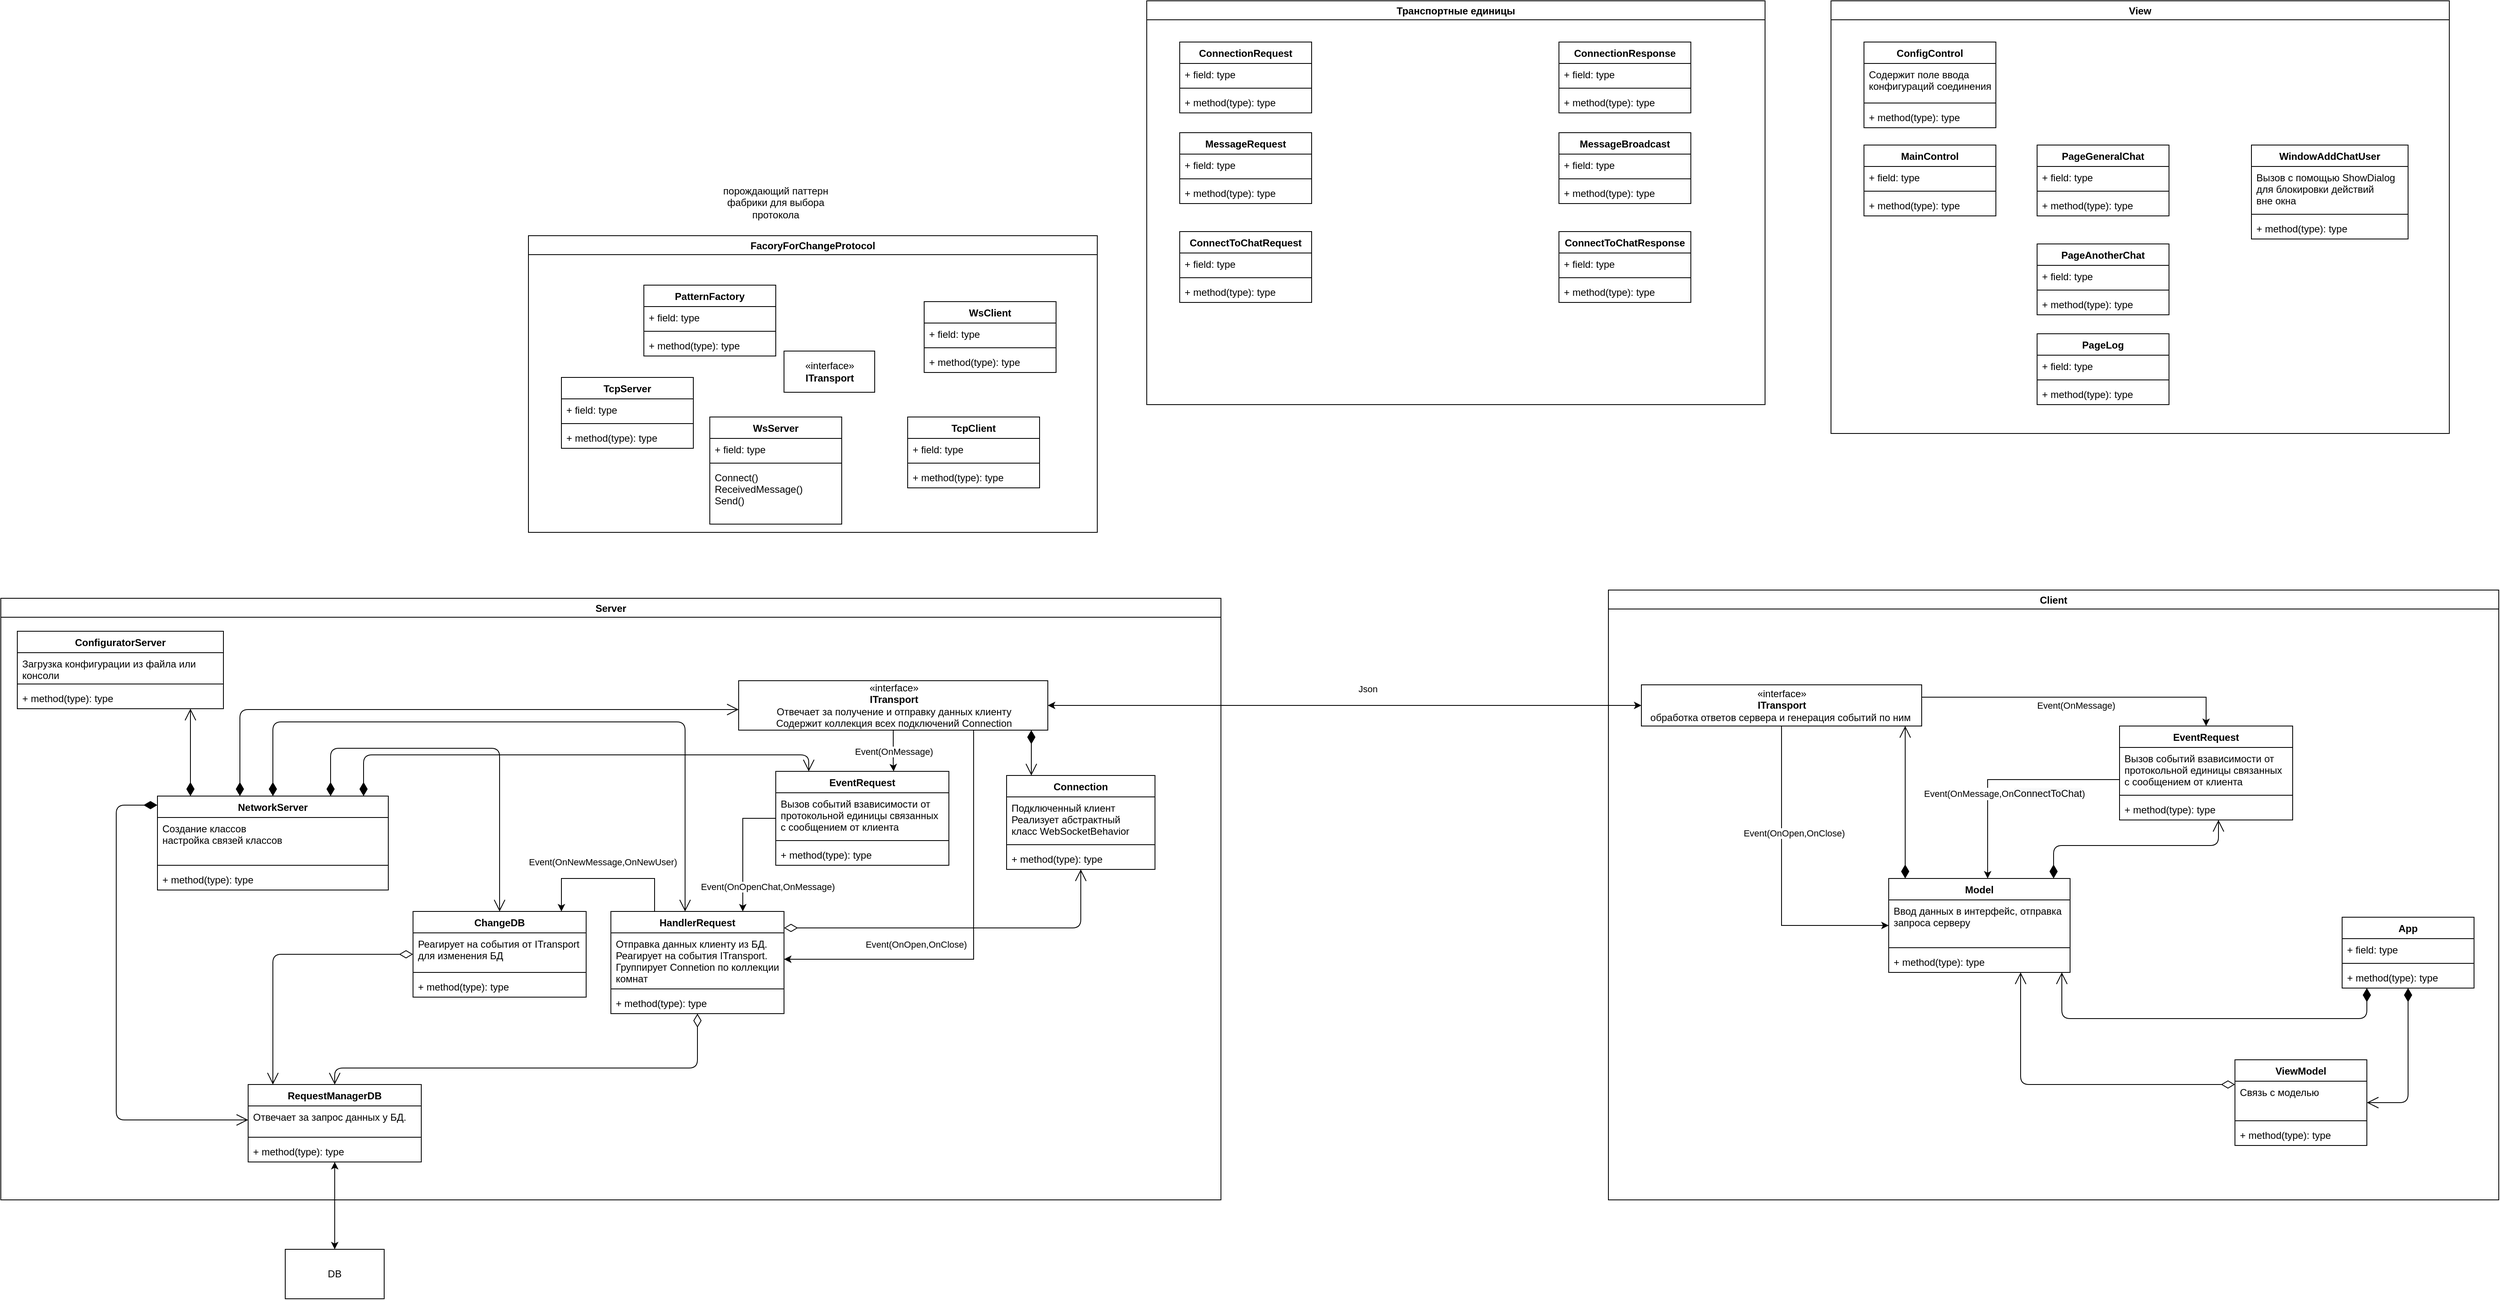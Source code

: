 <mxfile version="13.7.9" type="device"><diagram id="jse17iVmVhBiefRwXNWF" name="Page-1"><mxGraphModel dx="2978" dy="1716" grid="1" gridSize="10" guides="1" tooltips="1" connect="1" arrows="1" fold="1" page="1" pageScale="1" pageWidth="850" pageHeight="1100" math="0" shadow="0"><root><mxCell id="0"/><mxCell id="1" parent="0"/><mxCell id="Xx_1zSFex9UAp5-x8c1F-37" value="Server" style="swimlane;" parent="1" vertex="1"><mxGeometry x="-1000" y="-120" width="1480" height="730" as="geometry"/></mxCell><mxCell id="-w2Rr8TFvoVWW7aLAeK2-1" value="ConfiguratorServer" style="swimlane;fontStyle=1;align=center;verticalAlign=top;childLayout=stackLayout;horizontal=1;startSize=26;horizontalStack=0;resizeParent=1;resizeParentMax=0;resizeLast=0;collapsible=1;marginBottom=0;" parent="Xx_1zSFex9UAp5-x8c1F-37" vertex="1"><mxGeometry x="20" y="40" width="250" height="94" as="geometry"/></mxCell><mxCell id="-w2Rr8TFvoVWW7aLAeK2-2" value="Загрузка конфигурации из файла или &#10;консоли" style="text;strokeColor=none;fillColor=none;align=left;verticalAlign=top;spacingLeft=4;spacingRight=4;overflow=hidden;rotatable=0;points=[[0,0.5],[1,0.5]];portConstraint=eastwest;" parent="-w2Rr8TFvoVWW7aLAeK2-1" vertex="1"><mxGeometry y="26" width="250" height="34" as="geometry"/></mxCell><mxCell id="-w2Rr8TFvoVWW7aLAeK2-3" value="" style="line;strokeWidth=1;fillColor=none;align=left;verticalAlign=middle;spacingTop=-1;spacingLeft=3;spacingRight=3;rotatable=0;labelPosition=right;points=[];portConstraint=eastwest;" parent="-w2Rr8TFvoVWW7aLAeK2-1" vertex="1"><mxGeometry y="60" width="250" height="8" as="geometry"/></mxCell><mxCell id="-w2Rr8TFvoVWW7aLAeK2-4" value="+ method(type): type" style="text;strokeColor=none;fillColor=none;align=left;verticalAlign=top;spacingLeft=4;spacingRight=4;overflow=hidden;rotatable=0;points=[[0,0.5],[1,0.5]];portConstraint=eastwest;" parent="-w2Rr8TFvoVWW7aLAeK2-1" vertex="1"><mxGeometry y="68" width="250" height="26" as="geometry"/></mxCell><mxCell id="-w2Rr8TFvoVWW7aLAeK2-32" value="Connection" style="swimlane;fontStyle=1;align=center;verticalAlign=top;childLayout=stackLayout;horizontal=1;startSize=26;horizontalStack=0;resizeParent=1;resizeParentMax=0;resizeLast=0;collapsible=1;marginBottom=0;" parent="Xx_1zSFex9UAp5-x8c1F-37" vertex="1"><mxGeometry x="1220" y="215" width="180" height="114" as="geometry"/></mxCell><mxCell id="-w2Rr8TFvoVWW7aLAeK2-33" value="Подключенный клиент&#10;Реализует абстрактный &#10;класс WebSocketBehavior" style="text;strokeColor=none;fillColor=none;align=left;verticalAlign=top;spacingLeft=4;spacingRight=4;overflow=hidden;rotatable=0;points=[[0,0.5],[1,0.5]];portConstraint=eastwest;" parent="-w2Rr8TFvoVWW7aLAeK2-32" vertex="1"><mxGeometry y="26" width="180" height="54" as="geometry"/></mxCell><mxCell id="-w2Rr8TFvoVWW7aLAeK2-34" value="" style="line;strokeWidth=1;fillColor=none;align=left;verticalAlign=middle;spacingTop=-1;spacingLeft=3;spacingRight=3;rotatable=0;labelPosition=right;points=[];portConstraint=eastwest;" parent="-w2Rr8TFvoVWW7aLAeK2-32" vertex="1"><mxGeometry y="80" width="180" height="8" as="geometry"/></mxCell><mxCell id="-w2Rr8TFvoVWW7aLAeK2-35" value="+ method(type): type" style="text;strokeColor=none;fillColor=none;align=left;verticalAlign=top;spacingLeft=4;spacingRight=4;overflow=hidden;rotatable=0;points=[[0,0.5],[1,0.5]];portConstraint=eastwest;" parent="-w2Rr8TFvoVWW7aLAeK2-32" vertex="1"><mxGeometry y="88" width="180" height="26" as="geometry"/></mxCell><mxCell id="-w2Rr8TFvoVWW7aLAeK2-37" value="EventRequest" style="swimlane;fontStyle=1;align=center;verticalAlign=top;childLayout=stackLayout;horizontal=1;startSize=26;horizontalStack=0;resizeParent=1;resizeParentMax=0;resizeLast=0;collapsible=1;marginBottom=0;" parent="Xx_1zSFex9UAp5-x8c1F-37" vertex="1"><mxGeometry x="940" y="210" width="210" height="114" as="geometry"/></mxCell><mxCell id="-w2Rr8TFvoVWW7aLAeK2-38" value="Вызов событий взависимости от&#10;протокольной единицы связанных&#10;с сообщением от клиента" style="text;strokeColor=none;fillColor=none;align=left;verticalAlign=top;spacingLeft=4;spacingRight=4;overflow=hidden;rotatable=0;points=[[0,0.5],[1,0.5]];portConstraint=eastwest;" parent="-w2Rr8TFvoVWW7aLAeK2-37" vertex="1"><mxGeometry y="26" width="210" height="54" as="geometry"/></mxCell><mxCell id="-w2Rr8TFvoVWW7aLAeK2-39" value="" style="line;strokeWidth=1;fillColor=none;align=left;verticalAlign=middle;spacingTop=-1;spacingLeft=3;spacingRight=3;rotatable=0;labelPosition=right;points=[];portConstraint=eastwest;" parent="-w2Rr8TFvoVWW7aLAeK2-37" vertex="1"><mxGeometry y="80" width="210" height="8" as="geometry"/></mxCell><mxCell id="-w2Rr8TFvoVWW7aLAeK2-40" value="+ method(type): type" style="text;strokeColor=none;fillColor=none;align=left;verticalAlign=top;spacingLeft=4;spacingRight=4;overflow=hidden;rotatable=0;points=[[0,0.5],[1,0.5]];portConstraint=eastwest;" parent="-w2Rr8TFvoVWW7aLAeK2-37" vertex="1"><mxGeometry y="88" width="210" height="26" as="geometry"/></mxCell><mxCell id="Xx_1zSFex9UAp5-x8c1F-51" value="NetworkServer" style="swimlane;fontStyle=1;align=center;verticalAlign=top;childLayout=stackLayout;horizontal=1;startSize=26;horizontalStack=0;resizeParent=1;resizeParentMax=0;resizeLast=0;collapsible=1;marginBottom=0;" parent="Xx_1zSFex9UAp5-x8c1F-37" vertex="1"><mxGeometry x="190" y="240" width="280" height="114" as="geometry"/></mxCell><mxCell id="Xx_1zSFex9UAp5-x8c1F-52" value="Создание классов&#10;настройка связей классов" style="text;strokeColor=none;fillColor=none;align=left;verticalAlign=top;spacingLeft=4;spacingRight=4;overflow=hidden;rotatable=0;points=[[0,0.5],[1,0.5]];portConstraint=eastwest;" parent="Xx_1zSFex9UAp5-x8c1F-51" vertex="1"><mxGeometry y="26" width="280" height="54" as="geometry"/></mxCell><mxCell id="Xx_1zSFex9UAp5-x8c1F-53" value="" style="line;strokeWidth=1;fillColor=none;align=left;verticalAlign=middle;spacingTop=-1;spacingLeft=3;spacingRight=3;rotatable=0;labelPosition=right;points=[];portConstraint=eastwest;" parent="Xx_1zSFex9UAp5-x8c1F-51" vertex="1"><mxGeometry y="80" width="280" height="8" as="geometry"/></mxCell><mxCell id="Xx_1zSFex9UAp5-x8c1F-54" value="+ method(type): type" style="text;strokeColor=none;fillColor=none;align=left;verticalAlign=top;spacingLeft=4;spacingRight=4;overflow=hidden;rotatable=0;points=[[0,0.5],[1,0.5]];portConstraint=eastwest;" parent="Xx_1zSFex9UAp5-x8c1F-51" vertex="1"><mxGeometry y="88" width="280" height="26" as="geometry"/></mxCell><mxCell id="DeAmgJyLJ6oGBZ568xcS-81" value="Event(OnNewMessage,OnNewUser)" style="edgeStyle=orthogonalEdgeStyle;rounded=0;orthogonalLoop=1;jettySize=auto;html=1;" parent="Xx_1zSFex9UAp5-x8c1F-37" source="zUC1sr2OOhzAdwgwk2Mr-27" target="zUC1sr2OOhzAdwgwk2Mr-1" edge="1"><mxGeometry x="0.067" y="-20" relative="1" as="geometry"><mxPoint x="770" y="370" as="sourcePoint"/><Array as="points"><mxPoint x="793" y="340"/><mxPoint x="680" y="340"/></Array><mxPoint as="offset"/></mxGeometry></mxCell><mxCell id="zUC1sr2OOhzAdwgwk2Mr-27" value="HandlerRequest&#10;" style="swimlane;fontStyle=1;align=center;verticalAlign=top;childLayout=stackLayout;horizontal=1;startSize=26;horizontalStack=0;resizeParent=1;resizeParentMax=0;resizeLast=0;collapsible=1;marginBottom=0;" parent="Xx_1zSFex9UAp5-x8c1F-37" vertex="1"><mxGeometry x="740" y="380" width="210" height="124" as="geometry"/></mxCell><mxCell id="zUC1sr2OOhzAdwgwk2Mr-28" value="Отправка данных клиенту из БД. &#10;Реагирует на события ITransport.&#10;Группирует Connetion по коллекции&#10;комнат" style="text;strokeColor=none;fillColor=none;align=left;verticalAlign=top;spacingLeft=4;spacingRight=4;overflow=hidden;rotatable=0;points=[[0,0.5],[1,0.5]];portConstraint=eastwest;" parent="zUC1sr2OOhzAdwgwk2Mr-27" vertex="1"><mxGeometry y="26" width="210" height="64" as="geometry"/></mxCell><mxCell id="zUC1sr2OOhzAdwgwk2Mr-29" value="" style="line;strokeWidth=1;fillColor=none;align=left;verticalAlign=middle;spacingTop=-1;spacingLeft=3;spacingRight=3;rotatable=0;labelPosition=right;points=[];portConstraint=eastwest;" parent="zUC1sr2OOhzAdwgwk2Mr-27" vertex="1"><mxGeometry y="90" width="210" height="8" as="geometry"/></mxCell><mxCell id="zUC1sr2OOhzAdwgwk2Mr-30" value="+ method(type): type" style="text;strokeColor=none;fillColor=none;align=left;verticalAlign=top;spacingLeft=4;spacingRight=4;overflow=hidden;rotatable=0;points=[[0,0.5],[1,0.5]];portConstraint=eastwest;" parent="zUC1sr2OOhzAdwgwk2Mr-27" vertex="1"><mxGeometry y="98" width="210" height="26" as="geometry"/></mxCell><mxCell id="zUC1sr2OOhzAdwgwk2Mr-1" value="ChangeDB" style="swimlane;fontStyle=1;align=center;verticalAlign=top;childLayout=stackLayout;horizontal=1;startSize=26;horizontalStack=0;resizeParent=1;resizeParentMax=0;resizeLast=0;collapsible=1;marginBottom=0;" parent="Xx_1zSFex9UAp5-x8c1F-37" vertex="1"><mxGeometry x="500" y="380" width="210" height="104" as="geometry"><mxRectangle x="60" y="160" width="100" height="26" as="alternateBounds"/></mxGeometry></mxCell><mxCell id="zUC1sr2OOhzAdwgwk2Mr-2" value="Реагирует на события от ITransport&#10;для изменения БД" style="text;strokeColor=none;fillColor=none;align=left;verticalAlign=top;spacingLeft=4;spacingRight=4;overflow=hidden;rotatable=0;points=[[0,0.5],[1,0.5]];portConstraint=eastwest;" parent="zUC1sr2OOhzAdwgwk2Mr-1" vertex="1"><mxGeometry y="26" width="210" height="44" as="geometry"/></mxCell><mxCell id="zUC1sr2OOhzAdwgwk2Mr-3" value="" style="line;strokeWidth=1;fillColor=none;align=left;verticalAlign=middle;spacingTop=-1;spacingLeft=3;spacingRight=3;rotatable=0;labelPosition=right;points=[];portConstraint=eastwest;" parent="zUC1sr2OOhzAdwgwk2Mr-1" vertex="1"><mxGeometry y="70" width="210" height="8" as="geometry"/></mxCell><mxCell id="zUC1sr2OOhzAdwgwk2Mr-4" value="+ method(type): type" style="text;strokeColor=none;fillColor=none;align=left;verticalAlign=top;spacingLeft=4;spacingRight=4;overflow=hidden;rotatable=0;points=[[0,0.5],[1,0.5]];portConstraint=eastwest;" parent="zUC1sr2OOhzAdwgwk2Mr-1" vertex="1"><mxGeometry y="78" width="210" height="26" as="geometry"/></mxCell><mxCell id="Xx_1zSFex9UAp5-x8c1F-33" value="RequestManagerDB" style="swimlane;fontStyle=1;align=center;verticalAlign=top;childLayout=stackLayout;horizontal=1;startSize=26;horizontalStack=0;resizeParent=1;resizeParentMax=0;resizeLast=0;collapsible=1;marginBottom=0;" parent="Xx_1zSFex9UAp5-x8c1F-37" vertex="1"><mxGeometry x="300" y="590" width="210" height="94" as="geometry"/></mxCell><mxCell id="Xx_1zSFex9UAp5-x8c1F-34" value="Отвечает за запрос данных у БД." style="text;strokeColor=none;fillColor=none;align=left;verticalAlign=top;spacingLeft=4;spacingRight=4;overflow=hidden;rotatable=0;points=[[0,0.5],[1,0.5]];portConstraint=eastwest;" parent="Xx_1zSFex9UAp5-x8c1F-33" vertex="1"><mxGeometry y="26" width="210" height="34" as="geometry"/></mxCell><mxCell id="Xx_1zSFex9UAp5-x8c1F-35" value="" style="line;strokeWidth=1;fillColor=none;align=left;verticalAlign=middle;spacingTop=-1;spacingLeft=3;spacingRight=3;rotatable=0;labelPosition=right;points=[];portConstraint=eastwest;" parent="Xx_1zSFex9UAp5-x8c1F-33" vertex="1"><mxGeometry y="60" width="210" height="8" as="geometry"/></mxCell><mxCell id="Xx_1zSFex9UAp5-x8c1F-36" value="+ method(type): type" style="text;strokeColor=none;fillColor=none;align=left;verticalAlign=top;spacingLeft=4;spacingRight=4;overflow=hidden;rotatable=0;points=[[0,0.5],[1,0.5]];portConstraint=eastwest;" parent="Xx_1zSFex9UAp5-x8c1F-33" vertex="1"><mxGeometry y="68" width="210" height="26" as="geometry"/></mxCell><mxCell id="DeAmgJyLJ6oGBZ568xcS-78" value="Event(OnOpen,OnClose)" style="edgeStyle=orthogonalEdgeStyle;rounded=0;orthogonalLoop=1;jettySize=auto;html=1;" parent="Xx_1zSFex9UAp5-x8c1F-37" source="zUC1sr2OOhzAdwgwk2Mr-25" target="zUC1sr2OOhzAdwgwk2Mr-28" edge="1"><mxGeometry x="0.024" y="-70" relative="1" as="geometry"><mxPoint x="1176" y="210" as="sourcePoint"/><Array as="points"><mxPoint x="1180" y="438"/></Array><mxPoint as="offset"/></mxGeometry></mxCell><mxCell id="DeAmgJyLJ6oGBZ568xcS-82" value="Event(OnMessage)" style="edgeStyle=orthogonalEdgeStyle;rounded=0;orthogonalLoop=1;jettySize=auto;html=1;" parent="Xx_1zSFex9UAp5-x8c1F-37" source="zUC1sr2OOhzAdwgwk2Mr-25" target="-w2Rr8TFvoVWW7aLAeK2-37" edge="1"><mxGeometry relative="1" as="geometry"><mxPoint x="1090" y="185" as="sourcePoint"/><Array as="points"><mxPoint x="1083" y="200"/><mxPoint x="1083" y="200"/></Array></mxGeometry></mxCell><mxCell id="zUC1sr2OOhzAdwgwk2Mr-25" value="«interface»&lt;br&gt;&lt;b&gt;ITransport&lt;br&gt;&lt;/b&gt;Отвечает за получение и отправку данных клиенту&lt;br&gt;Содержит коллекция всех подключений Connection" style="html=1;" parent="Xx_1zSFex9UAp5-x8c1F-37" vertex="1"><mxGeometry x="895" y="100" width="375" height="60" as="geometry"/></mxCell><mxCell id="tzjQvnnf768sTt3wcMnn-1" value="" style="endArrow=open;html=1;endSize=12;startArrow=diamondThin;startSize=14;startFill=1;edgeStyle=orthogonalEdgeStyle;align=left;verticalAlign=bottom;" parent="Xx_1zSFex9UAp5-x8c1F-37" source="Xx_1zSFex9UAp5-x8c1F-51" target="zUC1sr2OOhzAdwgwk2Mr-27" edge="1"><mxGeometry x="-1" y="3" relative="1" as="geometry"><mxPoint x="925" y="160" as="sourcePoint"/><mxPoint x="600" y="310" as="targetPoint"/><Array as="points"><mxPoint x="330" y="150"/><mxPoint x="830" y="150"/></Array></mxGeometry></mxCell><mxCell id="tzjQvnnf768sTt3wcMnn-5" value="" style="endArrow=open;html=1;endSize=12;startArrow=diamondThin;startSize=14;startFill=1;edgeStyle=orthogonalEdgeStyle;align=left;verticalAlign=bottom;" parent="Xx_1zSFex9UAp5-x8c1F-37" source="Xx_1zSFex9UAp5-x8c1F-51" target="zUC1sr2OOhzAdwgwk2Mr-1" edge="1"><mxGeometry x="-0.081" y="-18" relative="1" as="geometry"><mxPoint x="349" y="230" as="sourcePoint"/><mxPoint x="600" y="345" as="targetPoint"/><Array as="points"><mxPoint x="400" y="182"/><mxPoint x="605" y="182"/></Array><mxPoint as="offset"/></mxGeometry></mxCell><mxCell id="tzjQvnnf768sTt3wcMnn-7" value="" style="endArrow=open;html=1;endSize=12;startArrow=diamondThin;startSize=14;startFill=0;edgeStyle=orthogonalEdgeStyle;align=left;verticalAlign=bottom;" parent="Xx_1zSFex9UAp5-x8c1F-37" source="zUC1sr2OOhzAdwgwk2Mr-1" target="Xx_1zSFex9UAp5-x8c1F-33" edge="1"><mxGeometry x="-1" y="3" relative="1" as="geometry"><mxPoint x="298" y="550" as="sourcePoint"/><mxPoint x="740" y="380" as="targetPoint"/><Array as="points"><mxPoint x="330" y="432"/></Array></mxGeometry></mxCell><mxCell id="tzjQvnnf768sTt3wcMnn-8" value="" style="endArrow=open;html=1;endSize=12;startArrow=diamondThin;startSize=14;startFill=0;edgeStyle=orthogonalEdgeStyle;align=left;verticalAlign=bottom;" parent="Xx_1zSFex9UAp5-x8c1F-37" source="zUC1sr2OOhzAdwgwk2Mr-27" target="Xx_1zSFex9UAp5-x8c1F-33" edge="1"><mxGeometry x="-1" y="3" relative="1" as="geometry"><mxPoint x="1250" y="360" as="sourcePoint"/><mxPoint x="530" y="520" as="targetPoint"/><Array as="points"><mxPoint x="845" y="570"/><mxPoint x="405" y="570"/></Array></mxGeometry></mxCell><mxCell id="-w2Rr8TFvoVWW7aLAeK2-5" value="" style="endArrow=open;html=1;endSize=12;startArrow=diamondThin;startSize=14;startFill=1;edgeStyle=orthogonalEdgeStyle;align=left;verticalAlign=bottom;" parent="Xx_1zSFex9UAp5-x8c1F-37" source="Xx_1zSFex9UAp5-x8c1F-51" target="-w2Rr8TFvoVWW7aLAeK2-1" edge="1"><mxGeometry x="-1" y="3" relative="1" as="geometry"><mxPoint x="130" y="180" as="sourcePoint"/><mxPoint x="160" y="180" as="targetPoint"/><Array as="points"><mxPoint x="230" y="200"/><mxPoint x="230" y="200"/></Array></mxGeometry></mxCell><mxCell id="-w2Rr8TFvoVWW7aLAeK2-9" value="" style="endArrow=open;html=1;endSize=12;startArrow=diamondThin;startSize=14;startFill=1;edgeStyle=orthogonalEdgeStyle;align=left;verticalAlign=bottom;" parent="Xx_1zSFex9UAp5-x8c1F-37" source="Xx_1zSFex9UAp5-x8c1F-51" target="zUC1sr2OOhzAdwgwk2Mr-25" edge="1"><mxGeometry x="-1" y="3" relative="1" as="geometry"><mxPoint x="550" y="110" as="sourcePoint"/><mxPoint x="810" y="120" as="targetPoint"/><Array as="points"><mxPoint x="290" y="135"/></Array></mxGeometry></mxCell><mxCell id="-w2Rr8TFvoVWW7aLAeK2-10" value="" style="endArrow=open;html=1;endSize=12;startArrow=diamondThin;startSize=14;startFill=1;edgeStyle=orthogonalEdgeStyle;align=left;verticalAlign=bottom;entryX=0;entryY=0.5;entryDx=0;entryDy=0;" parent="Xx_1zSFex9UAp5-x8c1F-37" source="Xx_1zSFex9UAp5-x8c1F-51" target="Xx_1zSFex9UAp5-x8c1F-34" edge="1"><mxGeometry x="-1" y="3" relative="1" as="geometry"><mxPoint x="120" y="210" as="sourcePoint"/><mxPoint x="430" y="370" as="targetPoint"/><Array as="points"><mxPoint x="140" y="251"/><mxPoint x="140" y="633"/></Array></mxGeometry></mxCell><mxCell id="-w2Rr8TFvoVWW7aLAeK2-42" value="" style="endArrow=open;html=1;endSize=12;startArrow=diamondThin;startSize=14;startFill=1;edgeStyle=orthogonalEdgeStyle;align=left;verticalAlign=bottom;" parent="Xx_1zSFex9UAp5-x8c1F-37" source="Xx_1zSFex9UAp5-x8c1F-51" target="-w2Rr8TFvoVWW7aLAeK2-37" edge="1"><mxGeometry x="-1" y="3" relative="1" as="geometry"><mxPoint x="650" y="220" as="sourcePoint"/><mxPoint x="810" y="220" as="targetPoint"/><Array as="points"><mxPoint x="440" y="190"/><mxPoint x="980" y="190"/></Array></mxGeometry></mxCell><mxCell id="-w2Rr8TFvoVWW7aLAeK2-43" value="" style="endArrow=open;html=1;endSize=12;startArrow=diamondThin;startSize=14;startFill=1;edgeStyle=orthogonalEdgeStyle;align=left;verticalAlign=bottom;" parent="Xx_1zSFex9UAp5-x8c1F-37" source="zUC1sr2OOhzAdwgwk2Mr-25" target="-w2Rr8TFvoVWW7aLAeK2-32" edge="1"><mxGeometry x="-1" y="3" relative="1" as="geometry"><mxPoint x="1000" y="340" as="sourcePoint"/><mxPoint x="1310" y="200" as="targetPoint"/><Array as="points"><mxPoint x="1250" y="190"/><mxPoint x="1250" y="190"/></Array></mxGeometry></mxCell><mxCell id="B8XiJwWMcWQTUmsNgJ9B-1" value="" style="endArrow=open;html=1;endSize=12;startArrow=diamondThin;startSize=14;startFill=0;edgeStyle=orthogonalEdgeStyle;align=left;verticalAlign=bottom;" parent="Xx_1zSFex9UAp5-x8c1F-37" source="zUC1sr2OOhzAdwgwk2Mr-27" target="-w2Rr8TFvoVWW7aLAeK2-32" edge="1"><mxGeometry x="-1" y="3" relative="1" as="geometry"><mxPoint x="1130" y="390" as="sourcePoint"/><mxPoint x="1290" y="390" as="targetPoint"/><Array as="points"><mxPoint x="1310" y="400"/></Array></mxGeometry></mxCell><mxCell id="DeAmgJyLJ6oGBZ568xcS-79" value="Event(OnOpenChat,OnMessage)" style="edgeStyle=orthogonalEdgeStyle;rounded=0;orthogonalLoop=1;jettySize=auto;html=1;" parent="Xx_1zSFex9UAp5-x8c1F-37" source="-w2Rr8TFvoVWW7aLAeK2-37" target="zUC1sr2OOhzAdwgwk2Mr-27" edge="1"><mxGeometry x="0.608" y="30" relative="1" as="geometry"><mxPoint x="920" y="300" as="sourcePoint"/><Array as="points"><mxPoint x="900" y="267"/></Array><mxPoint as="offset"/></mxGeometry></mxCell><mxCell id="Xx_1zSFex9UAp5-x8c1F-55" value="FacoryForChangeProtocol" style="swimlane;" parent="1" vertex="1"><mxGeometry x="-360" y="-560" width="690" height="360" as="geometry"/></mxCell><mxCell id="DeAmgJyLJ6oGBZ568xcS-56" value="WsClient" style="swimlane;fontStyle=1;align=center;verticalAlign=top;childLayout=stackLayout;horizontal=1;startSize=26;horizontalStack=0;resizeParent=1;resizeParentMax=0;resizeLast=0;collapsible=1;marginBottom=0;" parent="Xx_1zSFex9UAp5-x8c1F-55" vertex="1"><mxGeometry x="480" y="80" width="160" height="86" as="geometry"/></mxCell><mxCell id="DeAmgJyLJ6oGBZ568xcS-57" value="+ field: type" style="text;strokeColor=none;fillColor=none;align=left;verticalAlign=top;spacingLeft=4;spacingRight=4;overflow=hidden;rotatable=0;points=[[0,0.5],[1,0.5]];portConstraint=eastwest;" parent="DeAmgJyLJ6oGBZ568xcS-56" vertex="1"><mxGeometry y="26" width="160" height="26" as="geometry"/></mxCell><mxCell id="DeAmgJyLJ6oGBZ568xcS-58" value="" style="line;strokeWidth=1;fillColor=none;align=left;verticalAlign=middle;spacingTop=-1;spacingLeft=3;spacingRight=3;rotatable=0;labelPosition=right;points=[];portConstraint=eastwest;" parent="DeAmgJyLJ6oGBZ568xcS-56" vertex="1"><mxGeometry y="52" width="160" height="8" as="geometry"/></mxCell><mxCell id="DeAmgJyLJ6oGBZ568xcS-59" value="+ method(type): type" style="text;strokeColor=none;fillColor=none;align=left;verticalAlign=top;spacingLeft=4;spacingRight=4;overflow=hidden;rotatable=0;points=[[0,0.5],[1,0.5]];portConstraint=eastwest;" parent="DeAmgJyLJ6oGBZ568xcS-56" vertex="1"><mxGeometry y="60" width="160" height="26" as="geometry"/></mxCell><mxCell id="Xx_1zSFex9UAp5-x8c1F-47" value="PatternFactory" style="swimlane;fontStyle=1;align=center;verticalAlign=top;childLayout=stackLayout;horizontal=1;startSize=26;horizontalStack=0;resizeParent=1;resizeParentMax=0;resizeLast=0;collapsible=1;marginBottom=0;" parent="Xx_1zSFex9UAp5-x8c1F-55" vertex="1"><mxGeometry x="140" y="60" width="160" height="86" as="geometry"/></mxCell><mxCell id="Xx_1zSFex9UAp5-x8c1F-48" value="+ field: type" style="text;strokeColor=none;fillColor=none;align=left;verticalAlign=top;spacingLeft=4;spacingRight=4;overflow=hidden;rotatable=0;points=[[0,0.5],[1,0.5]];portConstraint=eastwest;" parent="Xx_1zSFex9UAp5-x8c1F-47" vertex="1"><mxGeometry y="26" width="160" height="26" as="geometry"/></mxCell><mxCell id="Xx_1zSFex9UAp5-x8c1F-49" value="" style="line;strokeWidth=1;fillColor=none;align=left;verticalAlign=middle;spacingTop=-1;spacingLeft=3;spacingRight=3;rotatable=0;labelPosition=right;points=[];portConstraint=eastwest;" parent="Xx_1zSFex9UAp5-x8c1F-47" vertex="1"><mxGeometry y="52" width="160" height="8" as="geometry"/></mxCell><mxCell id="Xx_1zSFex9UAp5-x8c1F-50" value="+ method(type): type" style="text;strokeColor=none;fillColor=none;align=left;verticalAlign=top;spacingLeft=4;spacingRight=4;overflow=hidden;rotatable=0;points=[[0,0.5],[1,0.5]];portConstraint=eastwest;" parent="Xx_1zSFex9UAp5-x8c1F-47" vertex="1"><mxGeometry y="60" width="160" height="26" as="geometry"/></mxCell><mxCell id="Xx_1zSFex9UAp5-x8c1F-43" value="TcpServer" style="swimlane;fontStyle=1;align=center;verticalAlign=top;childLayout=stackLayout;horizontal=1;startSize=26;horizontalStack=0;resizeParent=1;resizeParentMax=0;resizeLast=0;collapsible=1;marginBottom=0;" parent="Xx_1zSFex9UAp5-x8c1F-55" vertex="1"><mxGeometry x="40" y="172" width="160" height="86" as="geometry"/></mxCell><mxCell id="Xx_1zSFex9UAp5-x8c1F-44" value="+ field: type" style="text;strokeColor=none;fillColor=none;align=left;verticalAlign=top;spacingLeft=4;spacingRight=4;overflow=hidden;rotatable=0;points=[[0,0.5],[1,0.5]];portConstraint=eastwest;" parent="Xx_1zSFex9UAp5-x8c1F-43" vertex="1"><mxGeometry y="26" width="160" height="26" as="geometry"/></mxCell><mxCell id="Xx_1zSFex9UAp5-x8c1F-45" value="" style="line;strokeWidth=1;fillColor=none;align=left;verticalAlign=middle;spacingTop=-1;spacingLeft=3;spacingRight=3;rotatable=0;labelPosition=right;points=[];portConstraint=eastwest;" parent="Xx_1zSFex9UAp5-x8c1F-43" vertex="1"><mxGeometry y="52" width="160" height="8" as="geometry"/></mxCell><mxCell id="Xx_1zSFex9UAp5-x8c1F-46" value="+ method(type): type" style="text;strokeColor=none;fillColor=none;align=left;verticalAlign=top;spacingLeft=4;spacingRight=4;overflow=hidden;rotatable=0;points=[[0,0.5],[1,0.5]];portConstraint=eastwest;" parent="Xx_1zSFex9UAp5-x8c1F-43" vertex="1"><mxGeometry y="60" width="160" height="26" as="geometry"/></mxCell><mxCell id="Xx_1zSFex9UAp5-x8c1F-42" value="«interface»&lt;br&gt;&lt;b&gt;ITransport&lt;/b&gt;" style="html=1;" parent="Xx_1zSFex9UAp5-x8c1F-55" vertex="1"><mxGeometry x="310" y="140" width="110" height="50" as="geometry"/></mxCell><mxCell id="DeAmgJyLJ6oGBZ568xcS-60" value="TcpClient" style="swimlane;fontStyle=1;align=center;verticalAlign=top;childLayout=stackLayout;horizontal=1;startSize=26;horizontalStack=0;resizeParent=1;resizeParentMax=0;resizeLast=0;collapsible=1;marginBottom=0;" parent="Xx_1zSFex9UAp5-x8c1F-55" vertex="1"><mxGeometry x="460" y="220" width="160" height="86" as="geometry"/></mxCell><mxCell id="DeAmgJyLJ6oGBZ568xcS-61" value="+ field: type" style="text;strokeColor=none;fillColor=none;align=left;verticalAlign=top;spacingLeft=4;spacingRight=4;overflow=hidden;rotatable=0;points=[[0,0.5],[1,0.5]];portConstraint=eastwest;" parent="DeAmgJyLJ6oGBZ568xcS-60" vertex="1"><mxGeometry y="26" width="160" height="26" as="geometry"/></mxCell><mxCell id="DeAmgJyLJ6oGBZ568xcS-62" value="" style="line;strokeWidth=1;fillColor=none;align=left;verticalAlign=middle;spacingTop=-1;spacingLeft=3;spacingRight=3;rotatable=0;labelPosition=right;points=[];portConstraint=eastwest;" parent="DeAmgJyLJ6oGBZ568xcS-60" vertex="1"><mxGeometry y="52" width="160" height="8" as="geometry"/></mxCell><mxCell id="DeAmgJyLJ6oGBZ568xcS-63" value="+ method(type): type" style="text;strokeColor=none;fillColor=none;align=left;verticalAlign=top;spacingLeft=4;spacingRight=4;overflow=hidden;rotatable=0;points=[[0,0.5],[1,0.5]];portConstraint=eastwest;" parent="DeAmgJyLJ6oGBZ568xcS-60" vertex="1"><mxGeometry y="60" width="160" height="26" as="geometry"/></mxCell><mxCell id="Xx_1zSFex9UAp5-x8c1F-56" value="WsServer" style="swimlane;fontStyle=1;align=center;verticalAlign=top;childLayout=stackLayout;horizontal=1;startSize=26;horizontalStack=0;resizeParent=1;resizeParentMax=0;resizeLast=0;collapsible=1;marginBottom=0;" parent="Xx_1zSFex9UAp5-x8c1F-55" vertex="1"><mxGeometry x="220" y="220" width="160" height="130" as="geometry"><mxRectangle x="60" y="160" width="100" height="26" as="alternateBounds"/></mxGeometry></mxCell><mxCell id="Xx_1zSFex9UAp5-x8c1F-57" value="+ field: type" style="text;strokeColor=none;fillColor=none;align=left;verticalAlign=top;spacingLeft=4;spacingRight=4;overflow=hidden;rotatable=0;points=[[0,0.5],[1,0.5]];portConstraint=eastwest;" parent="Xx_1zSFex9UAp5-x8c1F-56" vertex="1"><mxGeometry y="26" width="160" height="26" as="geometry"/></mxCell><mxCell id="Xx_1zSFex9UAp5-x8c1F-58" value="" style="line;strokeWidth=1;fillColor=none;align=left;verticalAlign=middle;spacingTop=-1;spacingLeft=3;spacingRight=3;rotatable=0;labelPosition=right;points=[];portConstraint=eastwest;" parent="Xx_1zSFex9UAp5-x8c1F-56" vertex="1"><mxGeometry y="52" width="160" height="8" as="geometry"/></mxCell><mxCell id="Xx_1zSFex9UAp5-x8c1F-59" value="Connect()&#10;ReceivedMessage()&#10;Send()" style="text;strokeColor=none;fillColor=none;align=left;verticalAlign=top;spacingLeft=4;spacingRight=4;overflow=hidden;rotatable=0;points=[[0,0.5],[1,0.5]];portConstraint=eastwest;" parent="Xx_1zSFex9UAp5-x8c1F-56" vertex="1"><mxGeometry y="60" width="160" height="70" as="geometry"/></mxCell><mxCell id="zUC1sr2OOhzAdwgwk2Mr-5" value="Client" style="swimlane;startSize=23;" parent="1" vertex="1"><mxGeometry x="950" y="-130" width="1080" height="740" as="geometry"/></mxCell><mxCell id="DeAmgJyLJ6oGBZ568xcS-72" value="Event(OnMessage)" style="edgeStyle=orthogonalEdgeStyle;rounded=0;orthogonalLoop=1;jettySize=auto;html=1;" parent="zUC1sr2OOhzAdwgwk2Mr-5" source="zUC1sr2OOhzAdwgwk2Mr-32" target="DeAmgJyLJ6oGBZ568xcS-64" edge="1"><mxGeometry x="-0.016" y="-10" relative="1" as="geometry"><mxPoint x="430" y="140" as="sourcePoint"/><mxPoint x="750" y="160" as="targetPoint"/><Array as="points"><mxPoint x="725" y="130"/></Array><mxPoint as="offset"/></mxGeometry></mxCell><mxCell id="DeAmgJyLJ6oGBZ568xcS-73" value="Event(OnOpen,OnClose)" style="edgeStyle=orthogonalEdgeStyle;rounded=0;orthogonalLoop=1;jettySize=auto;html=1;" parent="zUC1sr2OOhzAdwgwk2Mr-5" source="zUC1sr2OOhzAdwgwk2Mr-32" target="zUC1sr2OOhzAdwgwk2Mr-14" edge="1"><mxGeometry x="-0.3" y="15" relative="1" as="geometry"><mxPoint x="170" y="200" as="sourcePoint"/><mxPoint x="310" y="260" as="targetPoint"/><Array as="points"><mxPoint x="210" y="407"/></Array><mxPoint as="offset"/></mxGeometry></mxCell><mxCell id="zUC1sr2OOhzAdwgwk2Mr-32" value="«interface»&lt;br&gt;&lt;b&gt;ITransport&lt;br&gt;&lt;/b&gt;обработка ответов сервера и генерация событий по ним&amp;nbsp;&lt;b&gt;&lt;br&gt;&lt;/b&gt;" style="html=1;" parent="zUC1sr2OOhzAdwgwk2Mr-5" vertex="1"><mxGeometry x="40" y="115" width="340" height="50" as="geometry"/></mxCell><mxCell id="DeAmgJyLJ6oGBZ568xcS-71" value="Event(OnMessage,On&lt;span style=&quot;font-size: 12px ; background-color: rgb(248 , 249 , 250)&quot;&gt;ConnectToChat&lt;/span&gt;)" style="edgeStyle=orthogonalEdgeStyle;rounded=0;orthogonalLoop=1;jettySize=auto;html=1;" parent="zUC1sr2OOhzAdwgwk2Mr-5" source="DeAmgJyLJ6oGBZ568xcS-64" target="zUC1sr2OOhzAdwgwk2Mr-14" edge="1"><mxGeometry y="17" relative="1" as="geometry"><mxPoint x="510" y="320" as="targetPoint"/><Array as="points"><mxPoint x="460" y="230"/></Array><mxPoint as="offset"/></mxGeometry></mxCell><mxCell id="DeAmgJyLJ6oGBZ568xcS-83" value="" style="endArrow=open;html=1;endSize=12;startArrow=diamondThin;startSize=14;startFill=1;edgeStyle=orthogonalEdgeStyle;align=left;verticalAlign=bottom;" parent="zUC1sr2OOhzAdwgwk2Mr-5" source="zUC1sr2OOhzAdwgwk2Mr-14" target="DeAmgJyLJ6oGBZ568xcS-64" edge="1"><mxGeometry x="-1" y="3" relative="1" as="geometry"><mxPoint x="800" y="130.0" as="sourcePoint"/><mxPoint x="590" y="160" as="targetPoint"/><Array as="points"><mxPoint x="540" y="310"/><mxPoint x="740" y="310"/></Array></mxGeometry></mxCell><mxCell id="DeAmgJyLJ6oGBZ568xcS-86" value="" style="endArrow=open;html=1;endSize=12;startArrow=diamondThin;startSize=14;startFill=1;edgeStyle=orthogonalEdgeStyle;align=left;verticalAlign=bottom;" parent="zUC1sr2OOhzAdwgwk2Mr-5" source="zUC1sr2OOhzAdwgwk2Mr-14" target="zUC1sr2OOhzAdwgwk2Mr-32" edge="1"><mxGeometry x="-1" y="3" relative="1" as="geometry"><mxPoint x="780" y="70.059" as="sourcePoint"/><mxPoint x="580" y="70" as="targetPoint"/><Array as="points"><mxPoint x="360" y="330"/><mxPoint x="360" y="330"/></Array></mxGeometry></mxCell><mxCell id="DeAmgJyLJ6oGBZ568xcS-64" value="EventRequest" style="swimlane;fontStyle=1;align=center;verticalAlign=top;childLayout=stackLayout;horizontal=1;startSize=26;horizontalStack=0;resizeParent=1;resizeParentMax=0;resizeLast=0;collapsible=1;marginBottom=0;" parent="zUC1sr2OOhzAdwgwk2Mr-5" vertex="1"><mxGeometry x="620" y="165" width="210" height="114" as="geometry"/></mxCell><mxCell id="DeAmgJyLJ6oGBZ568xcS-65" value="Вызов событий взависимости от&#10;протокольной единицы связанных&#10;с сообщением от клиента" style="text;strokeColor=none;fillColor=none;align=left;verticalAlign=top;spacingLeft=4;spacingRight=4;overflow=hidden;rotatable=0;points=[[0,0.5],[1,0.5]];portConstraint=eastwest;" parent="DeAmgJyLJ6oGBZ568xcS-64" vertex="1"><mxGeometry y="26" width="210" height="54" as="geometry"/></mxCell><mxCell id="DeAmgJyLJ6oGBZ568xcS-66" value="" style="line;strokeWidth=1;fillColor=none;align=left;verticalAlign=middle;spacingTop=-1;spacingLeft=3;spacingRight=3;rotatable=0;labelPosition=right;points=[];portConstraint=eastwest;" parent="DeAmgJyLJ6oGBZ568xcS-64" vertex="1"><mxGeometry y="80" width="210" height="8" as="geometry"/></mxCell><mxCell id="DeAmgJyLJ6oGBZ568xcS-67" value="+ method(type): type" style="text;strokeColor=none;fillColor=none;align=left;verticalAlign=top;spacingLeft=4;spacingRight=4;overflow=hidden;rotatable=0;points=[[0,0.5],[1,0.5]];portConstraint=eastwest;" parent="DeAmgJyLJ6oGBZ568xcS-64" vertex="1"><mxGeometry y="88" width="210" height="26" as="geometry"/></mxCell><mxCell id="zUC1sr2OOhzAdwgwk2Mr-14" value="Model" style="swimlane;fontStyle=1;align=center;verticalAlign=top;childLayout=stackLayout;horizontal=1;startSize=26;horizontalStack=0;resizeParent=1;resizeParentMax=0;resizeLast=0;collapsible=1;marginBottom=0;" parent="zUC1sr2OOhzAdwgwk2Mr-5" vertex="1"><mxGeometry x="340" y="350" width="220" height="114" as="geometry"><mxRectangle x="60" y="160" width="100" height="26" as="alternateBounds"/></mxGeometry></mxCell><mxCell id="zUC1sr2OOhzAdwgwk2Mr-15" value="Ввод данных в интерфейс, отправка &#10;запроса серверу" style="text;strokeColor=none;fillColor=none;align=left;verticalAlign=top;spacingLeft=4;spacingRight=4;overflow=hidden;rotatable=0;points=[[0,0.5],[1,0.5]];portConstraint=eastwest;" parent="zUC1sr2OOhzAdwgwk2Mr-14" vertex="1"><mxGeometry y="26" width="220" height="54" as="geometry"/></mxCell><mxCell id="zUC1sr2OOhzAdwgwk2Mr-16" value="" style="line;strokeWidth=1;fillColor=none;align=left;verticalAlign=middle;spacingTop=-1;spacingLeft=3;spacingRight=3;rotatable=0;labelPosition=right;points=[];portConstraint=eastwest;" parent="zUC1sr2OOhzAdwgwk2Mr-14" vertex="1"><mxGeometry y="80" width="220" height="8" as="geometry"/></mxCell><mxCell id="zUC1sr2OOhzAdwgwk2Mr-17" value="+ method(type): type" style="text;strokeColor=none;fillColor=none;align=left;verticalAlign=top;spacingLeft=4;spacingRight=4;overflow=hidden;rotatable=0;points=[[0,0.5],[1,0.5]];portConstraint=eastwest;" parent="zUC1sr2OOhzAdwgwk2Mr-14" vertex="1"><mxGeometry y="88" width="220" height="26" as="geometry"/></mxCell><mxCell id="DeAmgJyLJ6oGBZ568xcS-87" value="App" style="swimlane;fontStyle=1;align=center;verticalAlign=top;childLayout=stackLayout;horizontal=1;startSize=26;horizontalStack=0;resizeParent=1;resizeParentMax=0;resizeLast=0;collapsible=1;marginBottom=0;" parent="zUC1sr2OOhzAdwgwk2Mr-5" vertex="1"><mxGeometry x="890" y="397" width="160" height="86" as="geometry"/></mxCell><mxCell id="DeAmgJyLJ6oGBZ568xcS-88" value="+ field: type" style="text;strokeColor=none;fillColor=none;align=left;verticalAlign=top;spacingLeft=4;spacingRight=4;overflow=hidden;rotatable=0;points=[[0,0.5],[1,0.5]];portConstraint=eastwest;" parent="DeAmgJyLJ6oGBZ568xcS-87" vertex="1"><mxGeometry y="26" width="160" height="26" as="geometry"/></mxCell><mxCell id="DeAmgJyLJ6oGBZ568xcS-89" value="" style="line;strokeWidth=1;fillColor=none;align=left;verticalAlign=middle;spacingTop=-1;spacingLeft=3;spacingRight=3;rotatable=0;labelPosition=right;points=[];portConstraint=eastwest;" parent="DeAmgJyLJ6oGBZ568xcS-87" vertex="1"><mxGeometry y="52" width="160" height="8" as="geometry"/></mxCell><mxCell id="DeAmgJyLJ6oGBZ568xcS-90" value="+ method(type): type" style="text;strokeColor=none;fillColor=none;align=left;verticalAlign=top;spacingLeft=4;spacingRight=4;overflow=hidden;rotatable=0;points=[[0,0.5],[1,0.5]];portConstraint=eastwest;" parent="DeAmgJyLJ6oGBZ568xcS-87" vertex="1"><mxGeometry y="60" width="160" height="26" as="geometry"/></mxCell><mxCell id="DeAmgJyLJ6oGBZ568xcS-91" value="" style="endArrow=open;html=1;endSize=12;startArrow=diamondThin;startSize=14;startFill=1;edgeStyle=orthogonalEdgeStyle;align=left;verticalAlign=bottom;" parent="zUC1sr2OOhzAdwgwk2Mr-5" source="DeAmgJyLJ6oGBZ568xcS-87" target="zUC1sr2OOhzAdwgwk2Mr-14" edge="1"><mxGeometry x="-1" y="3" relative="1" as="geometry"><mxPoint x="850" y="390" as="sourcePoint"/><mxPoint x="870" y="520" as="targetPoint"/><Array as="points"><mxPoint x="920" y="520"/><mxPoint x="550" y="520"/></Array></mxGeometry></mxCell><mxCell id="DeAmgJyLJ6oGBZ568xcS-92" value="" style="endArrow=open;html=1;endSize=12;startArrow=diamondThin;startSize=14;startFill=1;edgeStyle=orthogonalEdgeStyle;align=left;verticalAlign=bottom;" parent="zUC1sr2OOhzAdwgwk2Mr-5" source="DeAmgJyLJ6oGBZ568xcS-87" target="zUC1sr2OOhzAdwgwk2Mr-52" edge="1"><mxGeometry x="-1" y="3" relative="1" as="geometry"><mxPoint x="1010" y="330" as="sourcePoint"/><mxPoint x="1010" y="530" as="targetPoint"/><Array as="points"><mxPoint x="970" y="622"/></Array></mxGeometry></mxCell><mxCell id="DeAmgJyLJ6oGBZ568xcS-93" value="" style="endArrow=open;html=1;endSize=12;startArrow=diamondThin;startSize=14;startFill=0;edgeStyle=orthogonalEdgeStyle;align=left;verticalAlign=bottom;" parent="zUC1sr2OOhzAdwgwk2Mr-5" source="zUC1sr2OOhzAdwgwk2Mr-52" target="zUC1sr2OOhzAdwgwk2Mr-14" edge="1"><mxGeometry x="-1" y="3" relative="1" as="geometry"><mxPoint x="830" y="560" as="sourcePoint"/><mxPoint x="610" y="550" as="targetPoint"/><Array as="points"><mxPoint x="500" y="600"/></Array></mxGeometry></mxCell><mxCell id="zUC1sr2OOhzAdwgwk2Mr-52" value="ViewModel" style="swimlane;fontStyle=1;align=center;verticalAlign=top;childLayout=stackLayout;horizontal=1;startSize=26;horizontalStack=0;resizeParent=1;resizeParentMax=0;resizeLast=0;collapsible=1;marginBottom=0;" parent="zUC1sr2OOhzAdwgwk2Mr-5" vertex="1"><mxGeometry x="760" y="570" width="160" height="104" as="geometry"/></mxCell><mxCell id="zUC1sr2OOhzAdwgwk2Mr-53" value="Связь с моделью" style="text;strokeColor=none;fillColor=none;align=left;verticalAlign=top;spacingLeft=4;spacingRight=4;overflow=hidden;rotatable=0;points=[[0,0.5],[1,0.5]];portConstraint=eastwest;" parent="zUC1sr2OOhzAdwgwk2Mr-52" vertex="1"><mxGeometry y="26" width="160" height="44" as="geometry"/></mxCell><mxCell id="zUC1sr2OOhzAdwgwk2Mr-54" value="" style="line;strokeWidth=1;fillColor=none;align=left;verticalAlign=middle;spacingTop=-1;spacingLeft=3;spacingRight=3;rotatable=0;labelPosition=right;points=[];portConstraint=eastwest;" parent="zUC1sr2OOhzAdwgwk2Mr-52" vertex="1"><mxGeometry y="70" width="160" height="8" as="geometry"/></mxCell><mxCell id="zUC1sr2OOhzAdwgwk2Mr-55" value="+ method(type): type" style="text;strokeColor=none;fillColor=none;align=left;verticalAlign=top;spacingLeft=4;spacingRight=4;overflow=hidden;rotatable=0;points=[[0,0.5],[1,0.5]];portConstraint=eastwest;" parent="zUC1sr2OOhzAdwgwk2Mr-52" vertex="1"><mxGeometry y="78" width="160" height="26" as="geometry"/></mxCell><mxCell id="zUC1sr2OOhzAdwgwk2Mr-24" value="порождающий паттерн фабрики для выбора протокола" style="text;html=1;strokeColor=none;fillColor=none;align=center;verticalAlign=middle;whiteSpace=wrap;rounded=0;" parent="1" vertex="1"><mxGeometry x="-140" y="-610" width="160" height="20" as="geometry"/></mxCell><mxCell id="zUC1sr2OOhzAdwgwk2Mr-26" value="DB" style="rounded=0;whiteSpace=wrap;html=1;" parent="1" vertex="1"><mxGeometry x="-655" y="670" width="120" height="60" as="geometry"/></mxCell><mxCell id="zUC1sr2OOhzAdwgwk2Mr-74" value="" style="endArrow=classic;startArrow=classic;html=1;entryX=0;entryY=0.5;entryDx=0;entryDy=0;exitX=1;exitY=0.5;exitDx=0;exitDy=0;" parent="1" source="zUC1sr2OOhzAdwgwk2Mr-25" target="zUC1sr2OOhzAdwgwk2Mr-32" edge="1"><mxGeometry width="50" height="50" relative="1" as="geometry"><mxPoint x="630" y="110" as="sourcePoint"/><mxPoint x="770" y="-10" as="targetPoint"/></mxGeometry></mxCell><mxCell id="zUC1sr2OOhzAdwgwk2Mr-76" value="Json" style="edgeLabel;html=1;align=center;verticalAlign=middle;resizable=0;points=[];" parent="zUC1sr2OOhzAdwgwk2Mr-74" vertex="1" connectable="0"><mxGeometry x="0.076" y="-3" relative="1" as="geometry"><mxPoint y="-22.85" as="offset"/></mxGeometry></mxCell><mxCell id="-w2Rr8TFvoVWW7aLAeK2-7" value="" style="endArrow=classic;startArrow=classic;html=1;exitX=0.5;exitY=0;exitDx=0;exitDy=0;" parent="1" source="zUC1sr2OOhzAdwgwk2Mr-26" target="Xx_1zSFex9UAp5-x8c1F-36" edge="1"><mxGeometry width="50" height="50" relative="1" as="geometry"><mxPoint x="-550" y="660" as="sourcePoint"/><mxPoint x="-500" y="610" as="targetPoint"/></mxGeometry></mxCell><mxCell id="B8XiJwWMcWQTUmsNgJ9B-3" value="Транспортные единицы" style="swimlane;" parent="1" vertex="1"><mxGeometry x="390" y="-845" width="750" height="490" as="geometry"/></mxCell><mxCell id="B8XiJwWMcWQTUmsNgJ9B-8" value="ConnectionResponse" style="swimlane;fontStyle=1;align=center;verticalAlign=top;childLayout=stackLayout;horizontal=1;startSize=26;horizontalStack=0;resizeParent=1;resizeParentMax=0;resizeLast=0;collapsible=1;marginBottom=0;" parent="B8XiJwWMcWQTUmsNgJ9B-3" vertex="1"><mxGeometry x="500" y="50" width="160" height="86" as="geometry"/></mxCell><mxCell id="B8XiJwWMcWQTUmsNgJ9B-9" value="+ field: type" style="text;strokeColor=none;fillColor=none;align=left;verticalAlign=top;spacingLeft=4;spacingRight=4;overflow=hidden;rotatable=0;points=[[0,0.5],[1,0.5]];portConstraint=eastwest;" parent="B8XiJwWMcWQTUmsNgJ9B-8" vertex="1"><mxGeometry y="26" width="160" height="26" as="geometry"/></mxCell><mxCell id="B8XiJwWMcWQTUmsNgJ9B-10" value="" style="line;strokeWidth=1;fillColor=none;align=left;verticalAlign=middle;spacingTop=-1;spacingLeft=3;spacingRight=3;rotatable=0;labelPosition=right;points=[];portConstraint=eastwest;" parent="B8XiJwWMcWQTUmsNgJ9B-8" vertex="1"><mxGeometry y="52" width="160" height="8" as="geometry"/></mxCell><mxCell id="B8XiJwWMcWQTUmsNgJ9B-11" value="+ method(type): type" style="text;strokeColor=none;fillColor=none;align=left;verticalAlign=top;spacingLeft=4;spacingRight=4;overflow=hidden;rotatable=0;points=[[0,0.5],[1,0.5]];portConstraint=eastwest;" parent="B8XiJwWMcWQTUmsNgJ9B-8" vertex="1"><mxGeometry y="60" width="160" height="26" as="geometry"/></mxCell><mxCell id="B8XiJwWMcWQTUmsNgJ9B-4" value="ConnectionRequest" style="swimlane;fontStyle=1;align=center;verticalAlign=top;childLayout=stackLayout;horizontal=1;startSize=26;horizontalStack=0;resizeParent=1;resizeParentMax=0;resizeLast=0;collapsible=1;marginBottom=0;" parent="B8XiJwWMcWQTUmsNgJ9B-3" vertex="1"><mxGeometry x="40" y="50" width="160" height="86" as="geometry"/></mxCell><mxCell id="B8XiJwWMcWQTUmsNgJ9B-5" value="+ field: type" style="text;strokeColor=none;fillColor=none;align=left;verticalAlign=top;spacingLeft=4;spacingRight=4;overflow=hidden;rotatable=0;points=[[0,0.5],[1,0.5]];portConstraint=eastwest;" parent="B8XiJwWMcWQTUmsNgJ9B-4" vertex="1"><mxGeometry y="26" width="160" height="26" as="geometry"/></mxCell><mxCell id="B8XiJwWMcWQTUmsNgJ9B-6" value="" style="line;strokeWidth=1;fillColor=none;align=left;verticalAlign=middle;spacingTop=-1;spacingLeft=3;spacingRight=3;rotatable=0;labelPosition=right;points=[];portConstraint=eastwest;" parent="B8XiJwWMcWQTUmsNgJ9B-4" vertex="1"><mxGeometry y="52" width="160" height="8" as="geometry"/></mxCell><mxCell id="B8XiJwWMcWQTUmsNgJ9B-7" value="+ method(type): type" style="text;strokeColor=none;fillColor=none;align=left;verticalAlign=top;spacingLeft=4;spacingRight=4;overflow=hidden;rotatable=0;points=[[0,0.5],[1,0.5]];portConstraint=eastwest;" parent="B8XiJwWMcWQTUmsNgJ9B-4" vertex="1"><mxGeometry y="60" width="160" height="26" as="geometry"/></mxCell><mxCell id="B8XiJwWMcWQTUmsNgJ9B-16" value="MessageBroadcast" style="swimlane;fontStyle=1;align=center;verticalAlign=top;childLayout=stackLayout;horizontal=1;startSize=26;horizontalStack=0;resizeParent=1;resizeParentMax=0;resizeLast=0;collapsible=1;marginBottom=0;" parent="B8XiJwWMcWQTUmsNgJ9B-3" vertex="1"><mxGeometry x="500" y="160" width="160" height="86" as="geometry"/></mxCell><mxCell id="B8XiJwWMcWQTUmsNgJ9B-17" value="+ field: type" style="text;strokeColor=none;fillColor=none;align=left;verticalAlign=top;spacingLeft=4;spacingRight=4;overflow=hidden;rotatable=0;points=[[0,0.5],[1,0.5]];portConstraint=eastwest;" parent="B8XiJwWMcWQTUmsNgJ9B-16" vertex="1"><mxGeometry y="26" width="160" height="26" as="geometry"/></mxCell><mxCell id="B8XiJwWMcWQTUmsNgJ9B-18" value="" style="line;strokeWidth=1;fillColor=none;align=left;verticalAlign=middle;spacingTop=-1;spacingLeft=3;spacingRight=3;rotatable=0;labelPosition=right;points=[];portConstraint=eastwest;" parent="B8XiJwWMcWQTUmsNgJ9B-16" vertex="1"><mxGeometry y="52" width="160" height="8" as="geometry"/></mxCell><mxCell id="B8XiJwWMcWQTUmsNgJ9B-19" value="+ method(type): type" style="text;strokeColor=none;fillColor=none;align=left;verticalAlign=top;spacingLeft=4;spacingRight=4;overflow=hidden;rotatable=0;points=[[0,0.5],[1,0.5]];portConstraint=eastwest;" parent="B8XiJwWMcWQTUmsNgJ9B-16" vertex="1"><mxGeometry y="60" width="160" height="26" as="geometry"/></mxCell><mxCell id="B8XiJwWMcWQTUmsNgJ9B-12" value="MessageRequest" style="swimlane;fontStyle=1;align=center;verticalAlign=top;childLayout=stackLayout;horizontal=1;startSize=26;horizontalStack=0;resizeParent=1;resizeParentMax=0;resizeLast=0;collapsible=1;marginBottom=0;" parent="B8XiJwWMcWQTUmsNgJ9B-3" vertex="1"><mxGeometry x="40" y="160" width="160" height="86" as="geometry"/></mxCell><mxCell id="B8XiJwWMcWQTUmsNgJ9B-13" value="+ field: type" style="text;strokeColor=none;fillColor=none;align=left;verticalAlign=top;spacingLeft=4;spacingRight=4;overflow=hidden;rotatable=0;points=[[0,0.5],[1,0.5]];portConstraint=eastwest;" parent="B8XiJwWMcWQTUmsNgJ9B-12" vertex="1"><mxGeometry y="26" width="160" height="26" as="geometry"/></mxCell><mxCell id="B8XiJwWMcWQTUmsNgJ9B-14" value="" style="line;strokeWidth=1;fillColor=none;align=left;verticalAlign=middle;spacingTop=-1;spacingLeft=3;spacingRight=3;rotatable=0;labelPosition=right;points=[];portConstraint=eastwest;" parent="B8XiJwWMcWQTUmsNgJ9B-12" vertex="1"><mxGeometry y="52" width="160" height="8" as="geometry"/></mxCell><mxCell id="B8XiJwWMcWQTUmsNgJ9B-15" value="+ method(type): type" style="text;strokeColor=none;fillColor=none;align=left;verticalAlign=top;spacingLeft=4;spacingRight=4;overflow=hidden;rotatable=0;points=[[0,0.5],[1,0.5]];portConstraint=eastwest;" parent="B8XiJwWMcWQTUmsNgJ9B-12" vertex="1"><mxGeometry y="60" width="160" height="26" as="geometry"/></mxCell><mxCell id="B8XiJwWMcWQTUmsNgJ9B-24" value="ConnectToChatResponse" style="swimlane;fontStyle=1;align=center;verticalAlign=top;childLayout=stackLayout;horizontal=1;startSize=26;horizontalStack=0;resizeParent=1;resizeParentMax=0;resizeLast=0;collapsible=1;marginBottom=0;" parent="B8XiJwWMcWQTUmsNgJ9B-3" vertex="1"><mxGeometry x="500" y="280" width="160" height="86" as="geometry"/></mxCell><mxCell id="B8XiJwWMcWQTUmsNgJ9B-25" value="+ field: type" style="text;strokeColor=none;fillColor=none;align=left;verticalAlign=top;spacingLeft=4;spacingRight=4;overflow=hidden;rotatable=0;points=[[0,0.5],[1,0.5]];portConstraint=eastwest;" parent="B8XiJwWMcWQTUmsNgJ9B-24" vertex="1"><mxGeometry y="26" width="160" height="26" as="geometry"/></mxCell><mxCell id="B8XiJwWMcWQTUmsNgJ9B-26" value="" style="line;strokeWidth=1;fillColor=none;align=left;verticalAlign=middle;spacingTop=-1;spacingLeft=3;spacingRight=3;rotatable=0;labelPosition=right;points=[];portConstraint=eastwest;" parent="B8XiJwWMcWQTUmsNgJ9B-24" vertex="1"><mxGeometry y="52" width="160" height="8" as="geometry"/></mxCell><mxCell id="B8XiJwWMcWQTUmsNgJ9B-27" value="+ method(type): type" style="text;strokeColor=none;fillColor=none;align=left;verticalAlign=top;spacingLeft=4;spacingRight=4;overflow=hidden;rotatable=0;points=[[0,0.5],[1,0.5]];portConstraint=eastwest;" parent="B8XiJwWMcWQTUmsNgJ9B-24" vertex="1"><mxGeometry y="60" width="160" height="26" as="geometry"/></mxCell><mxCell id="B8XiJwWMcWQTUmsNgJ9B-20" value="ConnectToChatRequest" style="swimlane;fontStyle=1;align=center;verticalAlign=top;childLayout=stackLayout;horizontal=1;startSize=26;horizontalStack=0;resizeParent=1;resizeParentMax=0;resizeLast=0;collapsible=1;marginBottom=0;" parent="B8XiJwWMcWQTUmsNgJ9B-3" vertex="1"><mxGeometry x="40" y="280" width="160" height="86" as="geometry"/></mxCell><mxCell id="B8XiJwWMcWQTUmsNgJ9B-21" value="+ field: type" style="text;strokeColor=none;fillColor=none;align=left;verticalAlign=top;spacingLeft=4;spacingRight=4;overflow=hidden;rotatable=0;points=[[0,0.5],[1,0.5]];portConstraint=eastwest;" parent="B8XiJwWMcWQTUmsNgJ9B-20" vertex="1"><mxGeometry y="26" width="160" height="26" as="geometry"/></mxCell><mxCell id="B8XiJwWMcWQTUmsNgJ9B-22" value="" style="line;strokeWidth=1;fillColor=none;align=left;verticalAlign=middle;spacingTop=-1;spacingLeft=3;spacingRight=3;rotatable=0;labelPosition=right;points=[];portConstraint=eastwest;" parent="B8XiJwWMcWQTUmsNgJ9B-20" vertex="1"><mxGeometry y="52" width="160" height="8" as="geometry"/></mxCell><mxCell id="B8XiJwWMcWQTUmsNgJ9B-23" value="+ method(type): type" style="text;strokeColor=none;fillColor=none;align=left;verticalAlign=top;spacingLeft=4;spacingRight=4;overflow=hidden;rotatable=0;points=[[0,0.5],[1,0.5]];portConstraint=eastwest;" parent="B8XiJwWMcWQTUmsNgJ9B-20" vertex="1"><mxGeometry y="60" width="160" height="26" as="geometry"/></mxCell><mxCell id="DeAmgJyLJ6oGBZ568xcS-27" value="View" style="swimlane;" parent="1" vertex="1"><mxGeometry x="1220" y="-845" width="750" height="525" as="geometry"/></mxCell><mxCell id="DeAmgJyLJ6oGBZ568xcS-32" value="ConfigControl" style="swimlane;fontStyle=1;align=center;verticalAlign=top;childLayout=stackLayout;horizontal=1;startSize=26;horizontalStack=0;resizeParent=1;resizeParentMax=0;resizeLast=0;collapsible=1;marginBottom=0;" parent="DeAmgJyLJ6oGBZ568xcS-27" vertex="1"><mxGeometry x="40" y="50" width="160" height="104" as="geometry"/></mxCell><mxCell id="DeAmgJyLJ6oGBZ568xcS-33" value="Содержит поле ввода &#10;конфигураций соединения" style="text;strokeColor=none;fillColor=none;align=left;verticalAlign=top;spacingLeft=4;spacingRight=4;overflow=hidden;rotatable=0;points=[[0,0.5],[1,0.5]];portConstraint=eastwest;" parent="DeAmgJyLJ6oGBZ568xcS-32" vertex="1"><mxGeometry y="26" width="160" height="44" as="geometry"/></mxCell><mxCell id="DeAmgJyLJ6oGBZ568xcS-34" value="" style="line;strokeWidth=1;fillColor=none;align=left;verticalAlign=middle;spacingTop=-1;spacingLeft=3;spacingRight=3;rotatable=0;labelPosition=right;points=[];portConstraint=eastwest;" parent="DeAmgJyLJ6oGBZ568xcS-32" vertex="1"><mxGeometry y="70" width="160" height="8" as="geometry"/></mxCell><mxCell id="DeAmgJyLJ6oGBZ568xcS-35" value="+ method(type): type" style="text;strokeColor=none;fillColor=none;align=left;verticalAlign=top;spacingLeft=4;spacingRight=4;overflow=hidden;rotatable=0;points=[[0,0.5],[1,0.5]];portConstraint=eastwest;" parent="DeAmgJyLJ6oGBZ568xcS-32" vertex="1"><mxGeometry y="78" width="160" height="26" as="geometry"/></mxCell><mxCell id="DeAmgJyLJ6oGBZ568xcS-44" value="WindowAddChatUser" style="swimlane;fontStyle=1;align=center;verticalAlign=top;childLayout=stackLayout;horizontal=1;startSize=26;horizontalStack=0;resizeParent=1;resizeParentMax=0;resizeLast=0;collapsible=1;marginBottom=0;" parent="DeAmgJyLJ6oGBZ568xcS-27" vertex="1"><mxGeometry x="510" y="175" width="190" height="114" as="geometry"/></mxCell><mxCell id="DeAmgJyLJ6oGBZ568xcS-45" value="Вызов с помощью ShowDialog&#10;для блокировки действий&#10;вне окна" style="text;strokeColor=none;fillColor=none;align=left;verticalAlign=top;spacingLeft=4;spacingRight=4;overflow=hidden;rotatable=0;points=[[0,0.5],[1,0.5]];portConstraint=eastwest;" parent="DeAmgJyLJ6oGBZ568xcS-44" vertex="1"><mxGeometry y="26" width="190" height="54" as="geometry"/></mxCell><mxCell id="DeAmgJyLJ6oGBZ568xcS-46" value="" style="line;strokeWidth=1;fillColor=none;align=left;verticalAlign=middle;spacingTop=-1;spacingLeft=3;spacingRight=3;rotatable=0;labelPosition=right;points=[];portConstraint=eastwest;" parent="DeAmgJyLJ6oGBZ568xcS-44" vertex="1"><mxGeometry y="80" width="190" height="8" as="geometry"/></mxCell><mxCell id="DeAmgJyLJ6oGBZ568xcS-47" value="+ method(type): type" style="text;strokeColor=none;fillColor=none;align=left;verticalAlign=top;spacingLeft=4;spacingRight=4;overflow=hidden;rotatable=0;points=[[0,0.5],[1,0.5]];portConstraint=eastwest;" parent="DeAmgJyLJ6oGBZ568xcS-44" vertex="1"><mxGeometry y="88" width="190" height="26" as="geometry"/></mxCell><mxCell id="DeAmgJyLJ6oGBZ568xcS-48" value="PageGeneralChat" style="swimlane;fontStyle=1;align=center;verticalAlign=top;childLayout=stackLayout;horizontal=1;startSize=26;horizontalStack=0;resizeParent=1;resizeParentMax=0;resizeLast=0;collapsible=1;marginBottom=0;" parent="DeAmgJyLJ6oGBZ568xcS-27" vertex="1"><mxGeometry x="250" y="175" width="160" height="86" as="geometry"/></mxCell><mxCell id="DeAmgJyLJ6oGBZ568xcS-49" value="+ field: type" style="text;strokeColor=none;fillColor=none;align=left;verticalAlign=top;spacingLeft=4;spacingRight=4;overflow=hidden;rotatable=0;points=[[0,0.5],[1,0.5]];portConstraint=eastwest;" parent="DeAmgJyLJ6oGBZ568xcS-48" vertex="1"><mxGeometry y="26" width="160" height="26" as="geometry"/></mxCell><mxCell id="DeAmgJyLJ6oGBZ568xcS-50" value="" style="line;strokeWidth=1;fillColor=none;align=left;verticalAlign=middle;spacingTop=-1;spacingLeft=3;spacingRight=3;rotatable=0;labelPosition=right;points=[];portConstraint=eastwest;" parent="DeAmgJyLJ6oGBZ568xcS-48" vertex="1"><mxGeometry y="52" width="160" height="8" as="geometry"/></mxCell><mxCell id="DeAmgJyLJ6oGBZ568xcS-51" value="+ method(type): type" style="text;strokeColor=none;fillColor=none;align=left;verticalAlign=top;spacingLeft=4;spacingRight=4;overflow=hidden;rotatable=0;points=[[0,0.5],[1,0.5]];portConstraint=eastwest;" parent="DeAmgJyLJ6oGBZ568xcS-48" vertex="1"><mxGeometry y="60" width="160" height="26" as="geometry"/></mxCell><mxCell id="DeAmgJyLJ6oGBZ568xcS-40" value="MainControl" style="swimlane;fontStyle=1;align=center;verticalAlign=top;childLayout=stackLayout;horizontal=1;startSize=26;horizontalStack=0;resizeParent=1;resizeParentMax=0;resizeLast=0;collapsible=1;marginBottom=0;" parent="DeAmgJyLJ6oGBZ568xcS-27" vertex="1"><mxGeometry x="40" y="175" width="160" height="86" as="geometry"/></mxCell><mxCell id="DeAmgJyLJ6oGBZ568xcS-41" value="+ field: type" style="text;strokeColor=none;fillColor=none;align=left;verticalAlign=top;spacingLeft=4;spacingRight=4;overflow=hidden;rotatable=0;points=[[0,0.5],[1,0.5]];portConstraint=eastwest;" parent="DeAmgJyLJ6oGBZ568xcS-40" vertex="1"><mxGeometry y="26" width="160" height="26" as="geometry"/></mxCell><mxCell id="DeAmgJyLJ6oGBZ568xcS-42" value="" style="line;strokeWidth=1;fillColor=none;align=left;verticalAlign=middle;spacingTop=-1;spacingLeft=3;spacingRight=3;rotatable=0;labelPosition=right;points=[];portConstraint=eastwest;" parent="DeAmgJyLJ6oGBZ568xcS-40" vertex="1"><mxGeometry y="52" width="160" height="8" as="geometry"/></mxCell><mxCell id="DeAmgJyLJ6oGBZ568xcS-43" value="+ method(type): type" style="text;strokeColor=none;fillColor=none;align=left;verticalAlign=top;spacingLeft=4;spacingRight=4;overflow=hidden;rotatable=0;points=[[0,0.5],[1,0.5]];portConstraint=eastwest;" parent="DeAmgJyLJ6oGBZ568xcS-40" vertex="1"><mxGeometry y="60" width="160" height="26" as="geometry"/></mxCell><mxCell id="DeAmgJyLJ6oGBZ568xcS-28" value="PageAnotherChat" style="swimlane;fontStyle=1;align=center;verticalAlign=top;childLayout=stackLayout;horizontal=1;startSize=26;horizontalStack=0;resizeParent=1;resizeParentMax=0;resizeLast=0;collapsible=1;marginBottom=0;" parent="DeAmgJyLJ6oGBZ568xcS-27" vertex="1"><mxGeometry x="250" y="295" width="160" height="86" as="geometry"/></mxCell><mxCell id="DeAmgJyLJ6oGBZ568xcS-29" value="+ field: type" style="text;strokeColor=none;fillColor=none;align=left;verticalAlign=top;spacingLeft=4;spacingRight=4;overflow=hidden;rotatable=0;points=[[0,0.5],[1,0.5]];portConstraint=eastwest;" parent="DeAmgJyLJ6oGBZ568xcS-28" vertex="1"><mxGeometry y="26" width="160" height="26" as="geometry"/></mxCell><mxCell id="DeAmgJyLJ6oGBZ568xcS-30" value="" style="line;strokeWidth=1;fillColor=none;align=left;verticalAlign=middle;spacingTop=-1;spacingLeft=3;spacingRight=3;rotatable=0;labelPosition=right;points=[];portConstraint=eastwest;" parent="DeAmgJyLJ6oGBZ568xcS-28" vertex="1"><mxGeometry y="52" width="160" height="8" as="geometry"/></mxCell><mxCell id="DeAmgJyLJ6oGBZ568xcS-31" value="+ method(type): type" style="text;strokeColor=none;fillColor=none;align=left;verticalAlign=top;spacingLeft=4;spacingRight=4;overflow=hidden;rotatable=0;points=[[0,0.5],[1,0.5]];portConstraint=eastwest;" parent="DeAmgJyLJ6oGBZ568xcS-28" vertex="1"><mxGeometry y="60" width="160" height="26" as="geometry"/></mxCell><mxCell id="DeAmgJyLJ6oGBZ568xcS-36" value="PageLog" style="swimlane;fontStyle=1;align=center;verticalAlign=top;childLayout=stackLayout;horizontal=1;startSize=26;horizontalStack=0;resizeParent=1;resizeParentMax=0;resizeLast=0;collapsible=1;marginBottom=0;" parent="DeAmgJyLJ6oGBZ568xcS-27" vertex="1"><mxGeometry x="250" y="404" width="160" height="86" as="geometry"/></mxCell><mxCell id="DeAmgJyLJ6oGBZ568xcS-37" value="+ field: type" style="text;strokeColor=none;fillColor=none;align=left;verticalAlign=top;spacingLeft=4;spacingRight=4;overflow=hidden;rotatable=0;points=[[0,0.5],[1,0.5]];portConstraint=eastwest;" parent="DeAmgJyLJ6oGBZ568xcS-36" vertex="1"><mxGeometry y="26" width="160" height="26" as="geometry"/></mxCell><mxCell id="DeAmgJyLJ6oGBZ568xcS-38" value="" style="line;strokeWidth=1;fillColor=none;align=left;verticalAlign=middle;spacingTop=-1;spacingLeft=3;spacingRight=3;rotatable=0;labelPosition=right;points=[];portConstraint=eastwest;" parent="DeAmgJyLJ6oGBZ568xcS-36" vertex="1"><mxGeometry y="52" width="160" height="8" as="geometry"/></mxCell><mxCell id="DeAmgJyLJ6oGBZ568xcS-39" value="+ method(type): type" style="text;strokeColor=none;fillColor=none;align=left;verticalAlign=top;spacingLeft=4;spacingRight=4;overflow=hidden;rotatable=0;points=[[0,0.5],[1,0.5]];portConstraint=eastwest;" parent="DeAmgJyLJ6oGBZ568xcS-36" vertex="1"><mxGeometry y="60" width="160" height="26" as="geometry"/></mxCell></root></mxGraphModel></diagram></mxfile>